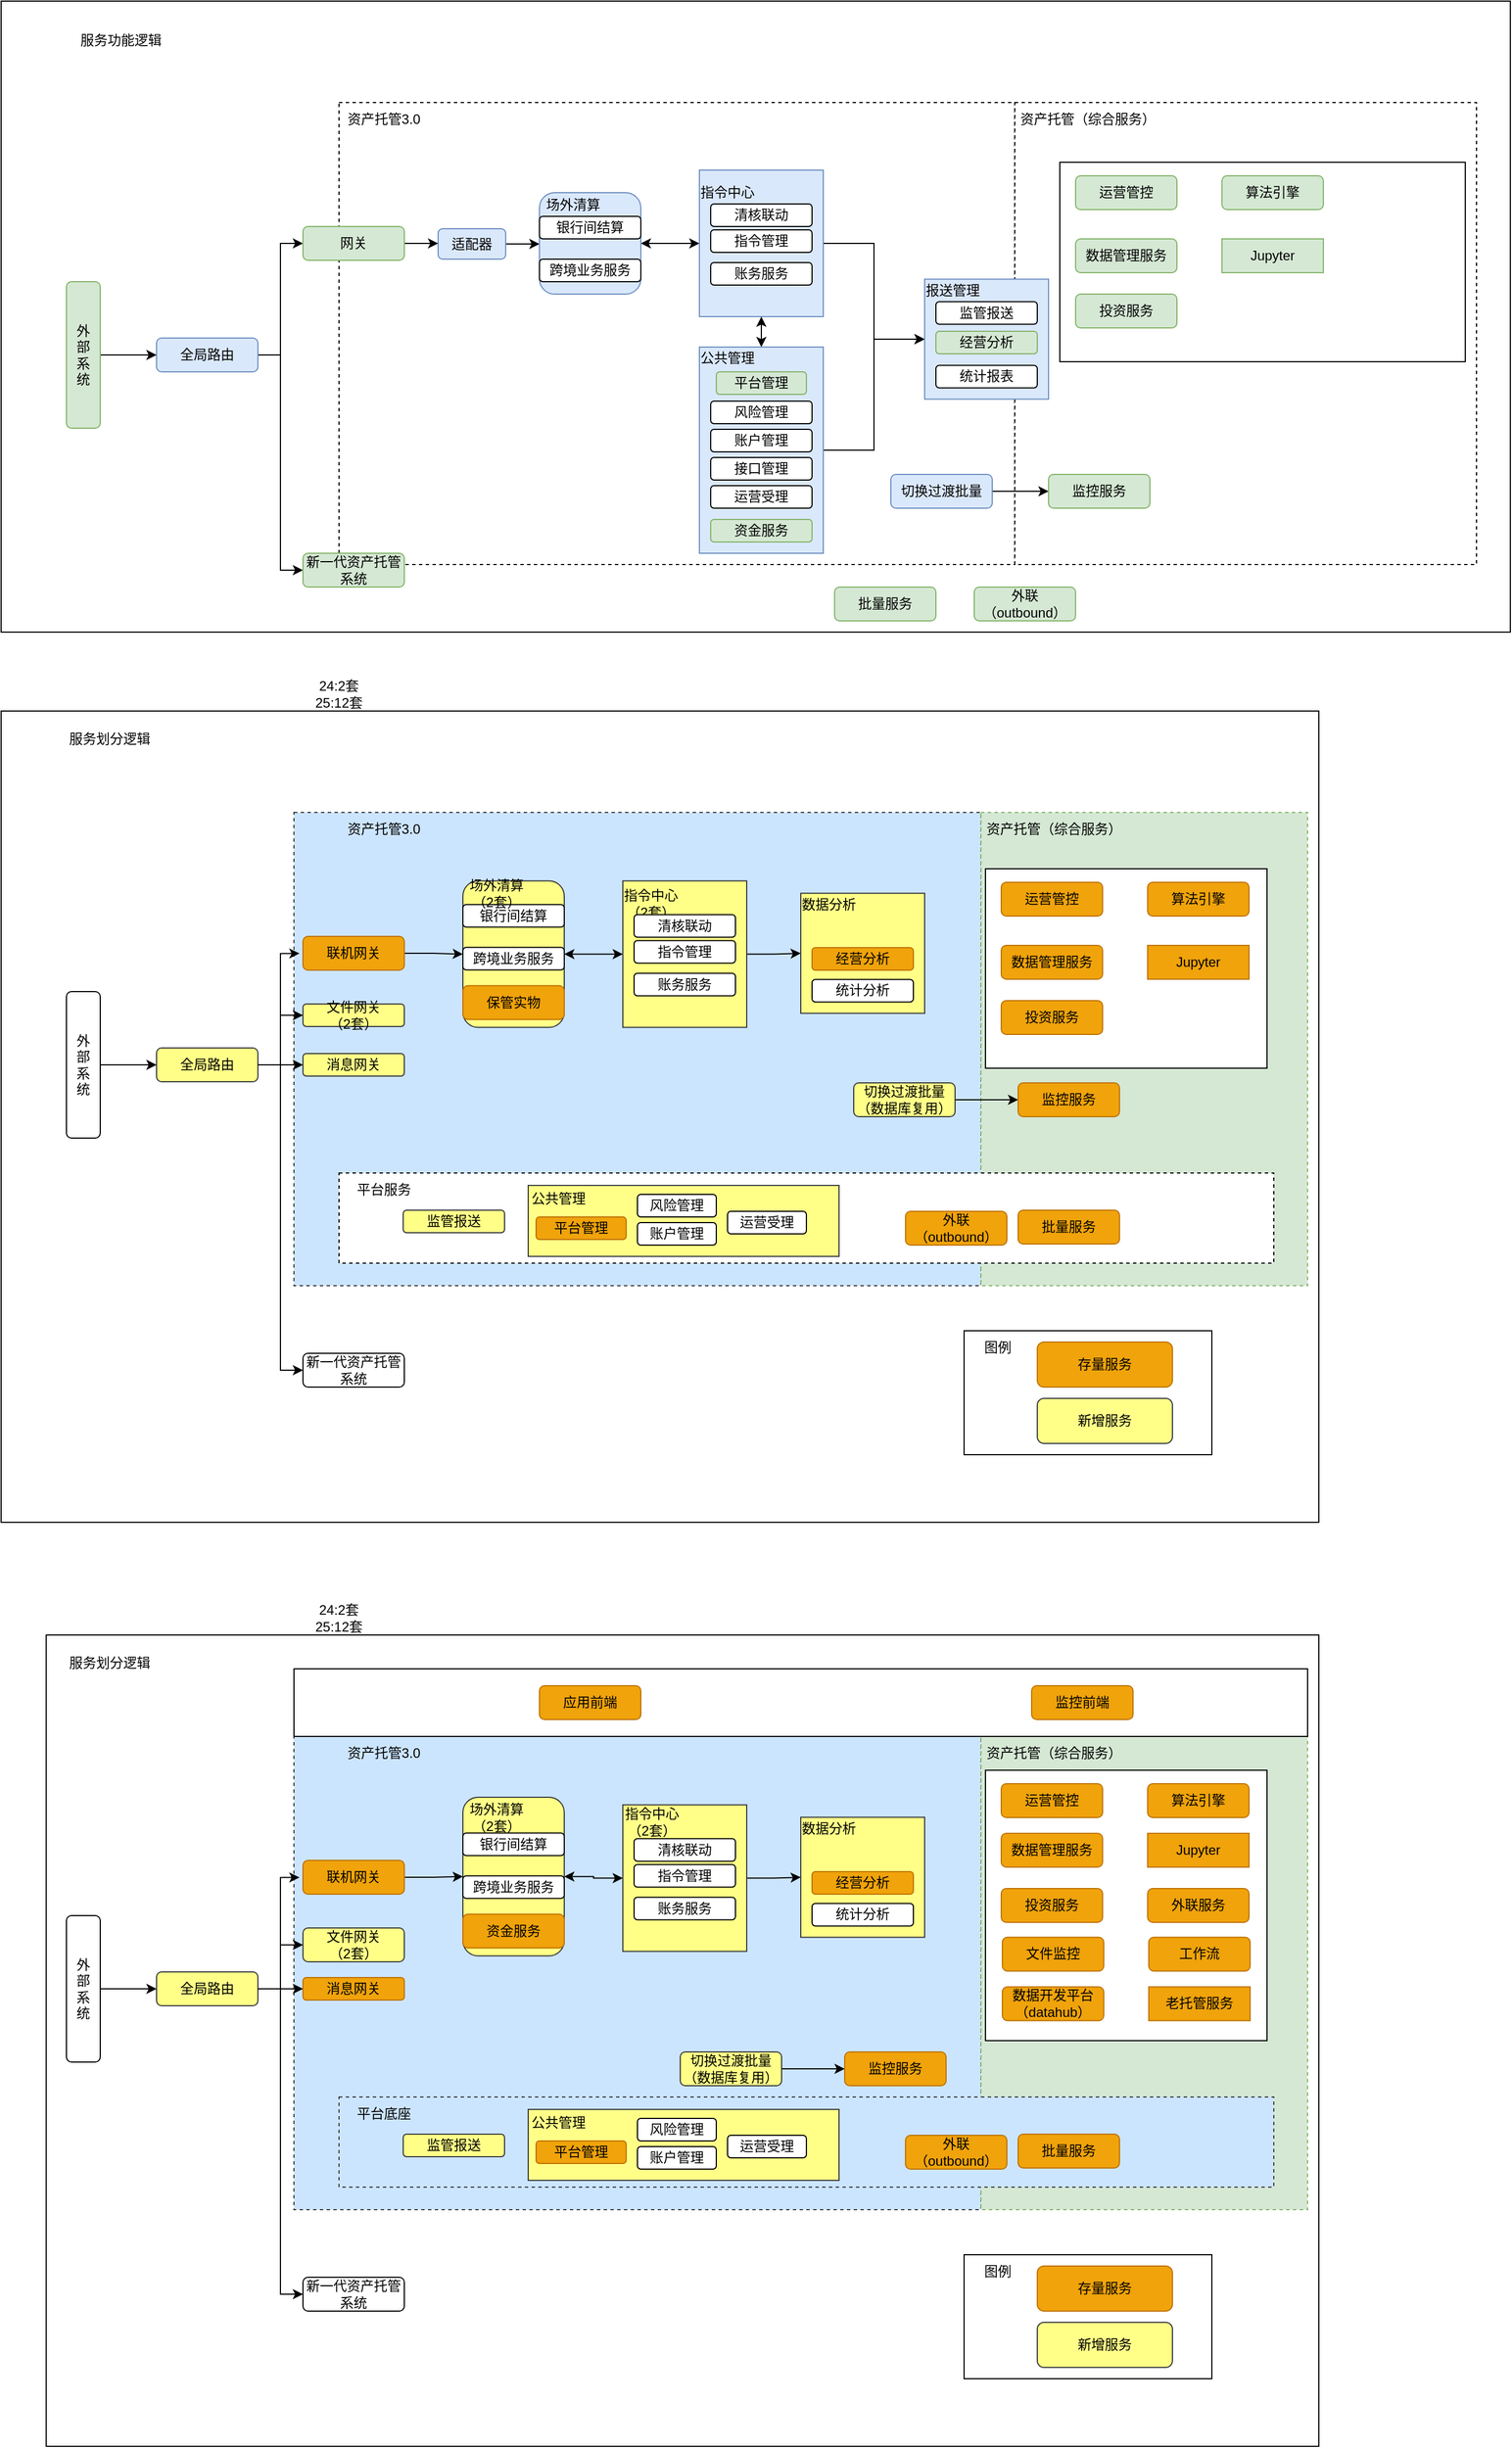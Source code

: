 <mxfile version="25.0.3">
  <diagram name="第 1 页" id="g7veUL_WX-F4NbfNP-a4">
    <mxGraphModel dx="2279" dy="1932" grid="1" gridSize="10" guides="1" tooltips="1" connect="1" arrows="1" fold="1" page="1" pageScale="1" pageWidth="827" pageHeight="1169" math="0" shadow="0">
      <root>
        <mxCell id="0" />
        <mxCell id="1" parent="0" />
        <mxCell id="0Vkvbfkp-Pfh3b7VRJ7F-2" value="" style="rounded=0;whiteSpace=wrap;html=1;" vertex="1" parent="1">
          <mxGeometry x="-160" y="-70" width="1340" height="560" as="geometry" />
        </mxCell>
        <mxCell id="0Vkvbfkp-Pfh3b7VRJ7F-57" style="edgeStyle=orthogonalEdgeStyle;rounded=0;orthogonalLoop=1;jettySize=auto;html=1;exitX=1;exitY=0.5;exitDx=0;exitDy=0;entryX=0;entryY=0.5;entryDx=0;entryDy=0;" edge="1" parent="1" source="0Vkvbfkp-Pfh3b7VRJ7F-50" target="0Vkvbfkp-Pfh3b7VRJ7F-56">
          <mxGeometry relative="1" as="geometry" />
        </mxCell>
        <mxCell id="0Vkvbfkp-Pfh3b7VRJ7F-127" style="edgeStyle=orthogonalEdgeStyle;rounded=0;orthogonalLoop=1;jettySize=auto;html=1;exitX=1;exitY=0.5;exitDx=0;exitDy=0;entryX=0;entryY=0.5;entryDx=0;entryDy=0;" edge="1" parent="1" source="0Vkvbfkp-Pfh3b7VRJ7F-50" target="0Vkvbfkp-Pfh3b7VRJ7F-126">
          <mxGeometry relative="1" as="geometry" />
        </mxCell>
        <mxCell id="0Vkvbfkp-Pfh3b7VRJ7F-50" value="全局路由" style="rounded=1;whiteSpace=wrap;html=1;fillColor=#dae8fc;strokeColor=#6c8ebf;" vertex="1" parent="1">
          <mxGeometry x="-22" y="229" width="90" height="30" as="geometry" />
        </mxCell>
        <mxCell id="0Vkvbfkp-Pfh3b7VRJ7F-54" value="" style="rounded=0;whiteSpace=wrap;html=1;dashed=1;" vertex="1" parent="1">
          <mxGeometry x="140" y="20" width="600" height="410" as="geometry" />
        </mxCell>
        <mxCell id="0Vkvbfkp-Pfh3b7VRJ7F-129" style="edgeStyle=orthogonalEdgeStyle;rounded=0;orthogonalLoop=1;jettySize=auto;html=1;exitX=1;exitY=0.5;exitDx=0;exitDy=0;entryX=0;entryY=0.5;entryDx=0;entryDy=0;" edge="1" parent="1" source="0Vkvbfkp-Pfh3b7VRJ7F-55" target="0Vkvbfkp-Pfh3b7VRJ7F-50">
          <mxGeometry relative="1" as="geometry" />
        </mxCell>
        <mxCell id="0Vkvbfkp-Pfh3b7VRJ7F-55" value="外&lt;div&gt;部&lt;/div&gt;&lt;div&gt;系&lt;/div&gt;&lt;div&gt;统&lt;/div&gt;" style="rounded=1;whiteSpace=wrap;html=1;fillColor=#d5e8d4;strokeColor=#82b366;" vertex="1" parent="1">
          <mxGeometry x="-102" y="179" width="30" height="130" as="geometry" />
        </mxCell>
        <mxCell id="0Vkvbfkp-Pfh3b7VRJ7F-56" value="新一代资产托管系统" style="rounded=1;whiteSpace=wrap;html=1;fillColor=#d5e8d4;strokeColor=#82b366;" vertex="1" parent="1">
          <mxGeometry x="108" y="420" width="90" height="30" as="geometry" />
        </mxCell>
        <mxCell id="0Vkvbfkp-Pfh3b7VRJ7F-88" value="" style="rounded=0;whiteSpace=wrap;html=1;dashed=1;" vertex="1" parent="1">
          <mxGeometry x="740" y="20" width="410" height="410" as="geometry" />
        </mxCell>
        <mxCell id="0Vkvbfkp-Pfh3b7VRJ7F-131" style="edgeStyle=orthogonalEdgeStyle;rounded=0;orthogonalLoop=1;jettySize=auto;html=1;exitX=1;exitY=0.5;exitDx=0;exitDy=0;entryX=0;entryY=0.5;entryDx=0;entryDy=0;" edge="1" parent="1" source="0Vkvbfkp-Pfh3b7VRJ7F-91" target="0Vkvbfkp-Pfh3b7VRJ7F-93">
          <mxGeometry relative="1" as="geometry" />
        </mxCell>
        <mxCell id="0Vkvbfkp-Pfh3b7VRJ7F-91" value="适配器" style="rounded=1;whiteSpace=wrap;html=1;fillColor=#dae8fc;strokeColor=#6c8ebf;" vertex="1" parent="1">
          <mxGeometry x="228" y="132" width="60" height="27" as="geometry" />
        </mxCell>
        <mxCell id="0Vkvbfkp-Pfh3b7VRJ7F-92" style="edgeStyle=orthogonalEdgeStyle;rounded=0;orthogonalLoop=1;jettySize=auto;html=1;exitX=1;exitY=0.5;exitDx=0;exitDy=0;entryX=0;entryY=0.5;entryDx=0;entryDy=0;startArrow=classic;startFill=1;" edge="1" parent="1" source="0Vkvbfkp-Pfh3b7VRJ7F-93" target="0Vkvbfkp-Pfh3b7VRJ7F-95">
          <mxGeometry relative="1" as="geometry" />
        </mxCell>
        <mxCell id="0Vkvbfkp-Pfh3b7VRJ7F-93" value="" style="rounded=1;whiteSpace=wrap;html=1;fillColor=#dae8fc;strokeColor=#6c8ebf;" vertex="1" parent="1">
          <mxGeometry x="318" y="100" width="90" height="90" as="geometry" />
        </mxCell>
        <mxCell id="0Vkvbfkp-Pfh3b7VRJ7F-94" style="edgeStyle=orthogonalEdgeStyle;rounded=0;orthogonalLoop=1;jettySize=auto;html=1;exitX=1;exitY=0.5;exitDx=0;exitDy=0;entryX=0;entryY=0.5;entryDx=0;entryDy=0;" edge="1" parent="1" source="0Vkvbfkp-Pfh3b7VRJ7F-95" target="0Vkvbfkp-Pfh3b7VRJ7F-110">
          <mxGeometry relative="1" as="geometry" />
        </mxCell>
        <mxCell id="0Vkvbfkp-Pfh3b7VRJ7F-95" value="" style="rounded=0;whiteSpace=wrap;html=1;fillColor=#dae8fc;strokeColor=#6c8ebf;" vertex="1" parent="1">
          <mxGeometry x="460" y="80" width="110" height="130" as="geometry" />
        </mxCell>
        <mxCell id="0Vkvbfkp-Pfh3b7VRJ7F-96" value="指令中心" style="text;html=1;align=center;verticalAlign=middle;whiteSpace=wrap;rounded=0;" vertex="1" parent="1">
          <mxGeometry x="460" y="90" width="50" height="20" as="geometry" />
        </mxCell>
        <mxCell id="0Vkvbfkp-Pfh3b7VRJ7F-97" value="&lt;span style=&quot;text-align: left;&quot;&gt;清核联动&lt;/span&gt;" style="rounded=1;whiteSpace=wrap;html=1;" vertex="1" parent="1">
          <mxGeometry x="470" y="110" width="90" height="20" as="geometry" />
        </mxCell>
        <mxCell id="0Vkvbfkp-Pfh3b7VRJ7F-98" value="&lt;span style=&quot;text-align: left;&quot;&gt;指令管理&lt;/span&gt;" style="rounded=1;whiteSpace=wrap;html=1;" vertex="1" parent="1">
          <mxGeometry x="470" y="133" width="90" height="20" as="geometry" />
        </mxCell>
        <mxCell id="0Vkvbfkp-Pfh3b7VRJ7F-99" value="&lt;span style=&quot;text-align: left;&quot;&gt;账务服务&lt;/span&gt;" style="rounded=1;whiteSpace=wrap;html=1;" vertex="1" parent="1">
          <mxGeometry x="470" y="162" width="90" height="20" as="geometry" />
        </mxCell>
        <mxCell id="0Vkvbfkp-Pfh3b7VRJ7F-100" value="&lt;span style=&quot;text-align: left;&quot;&gt;银行间结算&lt;/span&gt;" style="rounded=1;whiteSpace=wrap;html=1;" vertex="1" parent="1">
          <mxGeometry x="318" y="121" width="90" height="20" as="geometry" />
        </mxCell>
        <mxCell id="0Vkvbfkp-Pfh3b7VRJ7F-101" value="&lt;span style=&quot;text-align: left;&quot;&gt;跨境业务服务&lt;/span&gt;" style="rounded=1;whiteSpace=wrap;html=1;" vertex="1" parent="1">
          <mxGeometry x="318" y="159" width="90" height="20" as="geometry" />
        </mxCell>
        <mxCell id="0Vkvbfkp-Pfh3b7VRJ7F-102" style="edgeStyle=orthogonalEdgeStyle;rounded=0;orthogonalLoop=1;jettySize=auto;html=1;exitX=0.5;exitY=0;exitDx=0;exitDy=0;entryX=0.5;entryY=1;entryDx=0;entryDy=0;startArrow=classic;startFill=1;" edge="1" parent="1" source="0Vkvbfkp-Pfh3b7VRJ7F-104" target="0Vkvbfkp-Pfh3b7VRJ7F-95">
          <mxGeometry relative="1" as="geometry" />
        </mxCell>
        <mxCell id="0Vkvbfkp-Pfh3b7VRJ7F-103" style="edgeStyle=orthogonalEdgeStyle;rounded=0;orthogonalLoop=1;jettySize=auto;html=1;exitX=1;exitY=0.5;exitDx=0;exitDy=0;entryX=0;entryY=0.5;entryDx=0;entryDy=0;" edge="1" parent="1" source="0Vkvbfkp-Pfh3b7VRJ7F-104" target="0Vkvbfkp-Pfh3b7VRJ7F-110">
          <mxGeometry relative="1" as="geometry" />
        </mxCell>
        <mxCell id="0Vkvbfkp-Pfh3b7VRJ7F-104" value="" style="rounded=0;whiteSpace=wrap;html=1;fillColor=#dae8fc;strokeColor=#6c8ebf;" vertex="1" parent="1">
          <mxGeometry x="460" y="237" width="110" height="183" as="geometry" />
        </mxCell>
        <mxCell id="0Vkvbfkp-Pfh3b7VRJ7F-105" value="公共管理" style="text;html=1;align=center;verticalAlign=middle;whiteSpace=wrap;rounded=0;" vertex="1" parent="1">
          <mxGeometry x="460" y="237" width="50" height="20" as="geometry" />
        </mxCell>
        <mxCell id="0Vkvbfkp-Pfh3b7VRJ7F-107" value="&lt;span style=&quot;text-align: left;&quot;&gt;风险管理&lt;/span&gt;" style="rounded=1;whiteSpace=wrap;html=1;" vertex="1" parent="1">
          <mxGeometry x="470" y="285" width="90" height="20" as="geometry" />
        </mxCell>
        <mxCell id="0Vkvbfkp-Pfh3b7VRJ7F-108" value="&lt;span style=&quot;text-align: left;&quot;&gt;账户管理&lt;/span&gt;" style="rounded=1;whiteSpace=wrap;html=1;" vertex="1" parent="1">
          <mxGeometry x="470" y="310" width="90" height="20" as="geometry" />
        </mxCell>
        <mxCell id="0Vkvbfkp-Pfh3b7VRJ7F-109" value="&lt;span style=&quot;text-align: left;&quot;&gt;接口管理&lt;/span&gt;" style="rounded=1;whiteSpace=wrap;html=1;" vertex="1" parent="1">
          <mxGeometry x="470" y="335" width="90" height="20" as="geometry" />
        </mxCell>
        <mxCell id="0Vkvbfkp-Pfh3b7VRJ7F-110" value="" style="rounded=0;whiteSpace=wrap;html=1;fillColor=#dae8fc;strokeColor=#6c8ebf;" vertex="1" parent="1">
          <mxGeometry x="660" y="176.75" width="110" height="106.5" as="geometry" />
        </mxCell>
        <mxCell id="0Vkvbfkp-Pfh3b7VRJ7F-111" value="报送管理" style="text;html=1;align=center;verticalAlign=middle;whiteSpace=wrap;rounded=0;" vertex="1" parent="1">
          <mxGeometry x="660" y="176.75" width="50" height="20" as="geometry" />
        </mxCell>
        <mxCell id="0Vkvbfkp-Pfh3b7VRJ7F-112" value="&lt;span style=&quot;text-align: left;&quot;&gt;监管报送&lt;/span&gt;" style="rounded=1;whiteSpace=wrap;html=1;" vertex="1" parent="1">
          <mxGeometry x="670" y="196.75" width="90" height="20" as="geometry" />
        </mxCell>
        <mxCell id="0Vkvbfkp-Pfh3b7VRJ7F-113" value="&lt;div style=&quot;text-align: left;&quot;&gt;经营分析&lt;/div&gt;" style="rounded=1;whiteSpace=wrap;html=1;fillColor=#d5e8d4;strokeColor=#82b366;" vertex="1" parent="1">
          <mxGeometry x="670" y="223" width="90" height="20" as="geometry" />
        </mxCell>
        <mxCell id="0Vkvbfkp-Pfh3b7VRJ7F-156" style="edgeStyle=orthogonalEdgeStyle;rounded=0;orthogonalLoop=1;jettySize=auto;html=1;exitX=1;exitY=0.5;exitDx=0;exitDy=0;entryX=0;entryY=0.5;entryDx=0;entryDy=0;" edge="1" parent="1" source="0Vkvbfkp-Pfh3b7VRJ7F-114" target="0Vkvbfkp-Pfh3b7VRJ7F-152">
          <mxGeometry relative="1" as="geometry" />
        </mxCell>
        <mxCell id="0Vkvbfkp-Pfh3b7VRJ7F-114" value="切换过渡批量" style="rounded=1;whiteSpace=wrap;html=1;fillColor=#dae8fc;strokeColor=#6c8ebf;" vertex="1" parent="1">
          <mxGeometry x="630" y="350" width="90" height="30" as="geometry" />
        </mxCell>
        <mxCell id="0Vkvbfkp-Pfh3b7VRJ7F-115" value="&lt;span style=&quot;text-align: left;&quot;&gt;统计报表&lt;/span&gt;" style="rounded=1;whiteSpace=wrap;html=1;" vertex="1" parent="1">
          <mxGeometry x="670" y="253.25" width="90" height="20" as="geometry" />
        </mxCell>
        <mxCell id="0Vkvbfkp-Pfh3b7VRJ7F-118" value="场外清算" style="text;html=1;align=center;verticalAlign=middle;whiteSpace=wrap;rounded=0;" vertex="1" parent="1">
          <mxGeometry x="318" y="96" width="60" height="30" as="geometry" />
        </mxCell>
        <mxCell id="0Vkvbfkp-Pfh3b7VRJ7F-120" value="资产托管3.0" style="text;html=1;align=center;verticalAlign=middle;whiteSpace=wrap;rounded=0;" vertex="1" parent="1">
          <mxGeometry x="140" y="20" width="80" height="30" as="geometry" />
        </mxCell>
        <mxCell id="0Vkvbfkp-Pfh3b7VRJ7F-121" value="资产托管（综合服务）" style="text;html=1;align=center;verticalAlign=middle;whiteSpace=wrap;rounded=0;" vertex="1" parent="1">
          <mxGeometry x="740" y="20" width="130" height="30" as="geometry" />
        </mxCell>
        <mxCell id="0Vkvbfkp-Pfh3b7VRJ7F-132" style="edgeStyle=orthogonalEdgeStyle;rounded=0;orthogonalLoop=1;jettySize=auto;html=1;exitX=1;exitY=0.5;exitDx=0;exitDy=0;entryX=0;entryY=0.5;entryDx=0;entryDy=0;" edge="1" parent="1" source="0Vkvbfkp-Pfh3b7VRJ7F-126" target="0Vkvbfkp-Pfh3b7VRJ7F-91">
          <mxGeometry relative="1" as="geometry" />
        </mxCell>
        <mxCell id="0Vkvbfkp-Pfh3b7VRJ7F-126" value="网关" style="rounded=1;whiteSpace=wrap;html=1;fillColor=#d5e8d4;strokeColor=#82b366;" vertex="1" parent="1">
          <mxGeometry x="108" y="130" width="90" height="30" as="geometry" />
        </mxCell>
        <mxCell id="0Vkvbfkp-Pfh3b7VRJ7F-134" value="平台管理" style="rounded=1;whiteSpace=wrap;html=1;fillColor=#d5e8d4;strokeColor=#82b366;" vertex="1" parent="1">
          <mxGeometry x="475" y="259" width="80" height="20" as="geometry" />
        </mxCell>
        <mxCell id="0Vkvbfkp-Pfh3b7VRJ7F-142" value="" style="rounded=0;whiteSpace=wrap;html=1;" vertex="1" parent="1">
          <mxGeometry x="780" y="73" width="360" height="177" as="geometry" />
        </mxCell>
        <mxCell id="0Vkvbfkp-Pfh3b7VRJ7F-143" value="运营管控" style="rounded=1;whiteSpace=wrap;html=1;fillColor=#d5e8d4;strokeColor=#82b366;" vertex="1" parent="1">
          <mxGeometry x="794" y="85" width="90" height="30" as="geometry" />
        </mxCell>
        <mxCell id="0Vkvbfkp-Pfh3b7VRJ7F-144" value="数据管理服务" style="rounded=1;whiteSpace=wrap;html=1;fillColor=#d5e8d4;strokeColor=#82b366;" vertex="1" parent="1">
          <mxGeometry x="794" y="141" width="90" height="30" as="geometry" />
        </mxCell>
        <mxCell id="0Vkvbfkp-Pfh3b7VRJ7F-146" value="资金服务" style="rounded=1;whiteSpace=wrap;html=1;fillColor=#d5e8d4;strokeColor=#82b366;" vertex="1" parent="1">
          <mxGeometry x="470" y="390" width="90" height="20" as="geometry" />
        </mxCell>
        <mxCell id="0Vkvbfkp-Pfh3b7VRJ7F-147" value="投资服务" style="rounded=1;whiteSpace=wrap;html=1;fillColor=#d5e8d4;strokeColor=#82b366;" vertex="1" parent="1">
          <mxGeometry x="794" y="190" width="90" height="30" as="geometry" />
        </mxCell>
        <mxCell id="0Vkvbfkp-Pfh3b7VRJ7F-148" value="批量服务" style="rounded=1;whiteSpace=wrap;html=1;fillColor=#d5e8d4;strokeColor=#82b366;" vertex="1" parent="1">
          <mxGeometry x="580" y="450" width="90" height="30" as="geometry" />
        </mxCell>
        <mxCell id="0Vkvbfkp-Pfh3b7VRJ7F-149" value="外联（outbound）" style="rounded=1;whiteSpace=wrap;html=1;fillColor=#d5e8d4;strokeColor=#82b366;" vertex="1" parent="1">
          <mxGeometry x="704" y="450" width="90" height="30" as="geometry" />
        </mxCell>
        <mxCell id="0Vkvbfkp-Pfh3b7VRJ7F-150" value="算法引擎" style="rounded=1;whiteSpace=wrap;html=1;fillColor=#d5e8d4;strokeColor=#82b366;" vertex="1" parent="1">
          <mxGeometry x="924" y="85" width="90" height="30" as="geometry" />
        </mxCell>
        <mxCell id="0Vkvbfkp-Pfh3b7VRJ7F-151" value="Jupyter" style="rounded=1;whiteSpace=wrap;html=1;fillColor=#d5e8d4;strokeColor=#82b366;arcSize=0;" vertex="1" parent="1">
          <mxGeometry x="924" y="141" width="90" height="30" as="geometry" />
        </mxCell>
        <mxCell id="0Vkvbfkp-Pfh3b7VRJ7F-152" value="监控服务" style="rounded=1;whiteSpace=wrap;html=1;fillColor=#d5e8d4;strokeColor=#82b366;" vertex="1" parent="1">
          <mxGeometry x="770" y="350" width="90" height="30" as="geometry" />
        </mxCell>
        <mxCell id="0Vkvbfkp-Pfh3b7VRJ7F-155" value="&lt;span style=&quot;text-align: left;&quot;&gt;运营受理&lt;/span&gt;" style="rounded=1;whiteSpace=wrap;html=1;" vertex="1" parent="1">
          <mxGeometry x="470" y="360" width="90" height="20" as="geometry" />
        </mxCell>
        <mxCell id="0Vkvbfkp-Pfh3b7VRJ7F-158" value="&lt;meta charset=&quot;utf-8&quot;&gt;&lt;span style=&quot;color: rgb(0, 0, 0); font-family: Helvetica; font-size: 12px; font-style: normal; font-variant-ligatures: normal; font-variant-caps: normal; font-weight: 400; letter-spacing: normal; orphans: 2; text-align: center; text-indent: 0px; text-transform: none; widows: 2; word-spacing: 0px; -webkit-text-stroke-width: 0px; white-space: normal; background-color: rgb(251, 251, 251); text-decoration-thickness: initial; text-decoration-style: initial; text-decoration-color: initial; display: inline !important; float: none;&quot;&gt;服务功能逻辑&lt;/span&gt;" style="rounded=0;whiteSpace=wrap;html=1;" vertex="1" parent="1">
          <mxGeometry x="-160" y="560" width="1170" height="720" as="geometry" />
        </mxCell>
        <mxCell id="0Vkvbfkp-Pfh3b7VRJ7F-159" style="edgeStyle=orthogonalEdgeStyle;rounded=0;orthogonalLoop=1;jettySize=auto;html=1;exitX=1;exitY=0.5;exitDx=0;exitDy=0;entryX=0;entryY=0.5;entryDx=0;entryDy=0;" edge="1" parent="1" source="0Vkvbfkp-Pfh3b7VRJ7F-161" target="0Vkvbfkp-Pfh3b7VRJ7F-165">
          <mxGeometry relative="1" as="geometry" />
        </mxCell>
        <mxCell id="0Vkvbfkp-Pfh3b7VRJ7F-161" value="全局路由" style="rounded=1;whiteSpace=wrap;html=1;fillColor=#ffff88;strokeColor=#36393d;" vertex="1" parent="1">
          <mxGeometry x="-22" y="859" width="90" height="30" as="geometry" />
        </mxCell>
        <mxCell id="0Vkvbfkp-Pfh3b7VRJ7F-162" value="" style="rounded=0;whiteSpace=wrap;html=1;dashed=1;fillColor=#cce5ff;strokeColor=#36393d;" vertex="1" parent="1">
          <mxGeometry x="100" y="650" width="610" height="420" as="geometry" />
        </mxCell>
        <mxCell id="0Vkvbfkp-Pfh3b7VRJ7F-163" style="edgeStyle=orthogonalEdgeStyle;rounded=0;orthogonalLoop=1;jettySize=auto;html=1;exitX=1;exitY=0.5;exitDx=0;exitDy=0;entryX=0;entryY=0.5;entryDx=0;entryDy=0;" edge="1" parent="1" source="0Vkvbfkp-Pfh3b7VRJ7F-164" target="0Vkvbfkp-Pfh3b7VRJ7F-161">
          <mxGeometry relative="1" as="geometry" />
        </mxCell>
        <mxCell id="0Vkvbfkp-Pfh3b7VRJ7F-164" value="外&lt;div&gt;部&lt;/div&gt;&lt;div&gt;系&lt;/div&gt;&lt;div&gt;统&lt;/div&gt;" style="rounded=1;whiteSpace=wrap;html=1;" vertex="1" parent="1">
          <mxGeometry x="-102" y="809" width="30" height="130" as="geometry" />
        </mxCell>
        <mxCell id="0Vkvbfkp-Pfh3b7VRJ7F-165" value="新一代资产托管系统" style="rounded=1;whiteSpace=wrap;html=1;" vertex="1" parent="1">
          <mxGeometry x="108" y="1130" width="90" height="30" as="geometry" />
        </mxCell>
        <mxCell id="0Vkvbfkp-Pfh3b7VRJ7F-166" value="" style="rounded=0;whiteSpace=wrap;html=1;dashed=1;fillColor=#d5e8d4;strokeColor=#82b366;" vertex="1" parent="1">
          <mxGeometry x="710" y="650" width="290" height="420" as="geometry" />
        </mxCell>
        <mxCell id="0Vkvbfkp-Pfh3b7VRJ7F-169" style="edgeStyle=orthogonalEdgeStyle;rounded=0;orthogonalLoop=1;jettySize=auto;html=1;exitX=1;exitY=0.5;exitDx=0;exitDy=0;entryX=0;entryY=0.5;entryDx=0;entryDy=0;startArrow=classic;startFill=1;" edge="1" parent="1" source="0Vkvbfkp-Pfh3b7VRJ7F-170" target="0Vkvbfkp-Pfh3b7VRJ7F-172">
          <mxGeometry relative="1" as="geometry" />
        </mxCell>
        <mxCell id="0Vkvbfkp-Pfh3b7VRJ7F-170" value="" style="rounded=1;whiteSpace=wrap;html=1;fillColor=#ffff88;strokeColor=#36393d;" vertex="1" parent="1">
          <mxGeometry x="250" y="710.75" width="90" height="130" as="geometry" />
        </mxCell>
        <mxCell id="0Vkvbfkp-Pfh3b7VRJ7F-171" style="edgeStyle=orthogonalEdgeStyle;rounded=0;orthogonalLoop=1;jettySize=auto;html=1;exitX=1;exitY=0.5;exitDx=0;exitDy=0;entryX=0;entryY=0.5;entryDx=0;entryDy=0;" edge="1" parent="1" source="0Vkvbfkp-Pfh3b7VRJ7F-172" target="0Vkvbfkp-Pfh3b7VRJ7F-186">
          <mxGeometry relative="1" as="geometry" />
        </mxCell>
        <mxCell id="0Vkvbfkp-Pfh3b7VRJ7F-172" value="" style="rounded=0;whiteSpace=wrap;html=1;fillColor=#ffff88;strokeColor=#36393d;" vertex="1" parent="1">
          <mxGeometry x="392" y="710.75" width="110" height="130" as="geometry" />
        </mxCell>
        <mxCell id="0Vkvbfkp-Pfh3b7VRJ7F-173" value="指令中心（2套）" style="text;html=1;align=center;verticalAlign=middle;whiteSpace=wrap;rounded=0;" vertex="1" parent="1">
          <mxGeometry x="392" y="720.75" width="50" height="20" as="geometry" />
        </mxCell>
        <mxCell id="0Vkvbfkp-Pfh3b7VRJ7F-174" value="&lt;span style=&quot;text-align: left;&quot;&gt;清核联动&lt;/span&gt;" style="rounded=1;whiteSpace=wrap;html=1;" vertex="1" parent="1">
          <mxGeometry x="402" y="740.75" width="90" height="20" as="geometry" />
        </mxCell>
        <mxCell id="0Vkvbfkp-Pfh3b7VRJ7F-175" value="&lt;span style=&quot;text-align: left;&quot;&gt;指令管理&lt;/span&gt;" style="rounded=1;whiteSpace=wrap;html=1;" vertex="1" parent="1">
          <mxGeometry x="402" y="763.75" width="90" height="20" as="geometry" />
        </mxCell>
        <mxCell id="0Vkvbfkp-Pfh3b7VRJ7F-176" value="&lt;span style=&quot;text-align: left;&quot;&gt;账务服务&lt;/span&gt;" style="rounded=1;whiteSpace=wrap;html=1;" vertex="1" parent="1">
          <mxGeometry x="402" y="792.75" width="90" height="20" as="geometry" />
        </mxCell>
        <mxCell id="0Vkvbfkp-Pfh3b7VRJ7F-177" value="&lt;span style=&quot;text-align: left;&quot;&gt;银行间结算&lt;/span&gt;" style="rounded=1;whiteSpace=wrap;html=1;" vertex="1" parent="1">
          <mxGeometry x="250" y="731.75" width="90" height="20" as="geometry" />
        </mxCell>
        <mxCell id="0Vkvbfkp-Pfh3b7VRJ7F-178" value="&lt;span style=&quot;text-align: left;&quot;&gt;跨境业务服务&lt;/span&gt;" style="rounded=1;whiteSpace=wrap;html=1;" vertex="1" parent="1">
          <mxGeometry x="250" y="769.75" width="90" height="20" as="geometry" />
        </mxCell>
        <mxCell id="0Vkvbfkp-Pfh3b7VRJ7F-185" value="&lt;span style=&quot;text-align: left; background-color: initial;&quot;&gt;文件网关&lt;/span&gt;&lt;div&gt;&lt;span style=&quot;text-align: left; background-color: initial;&quot;&gt;（2套）&lt;/span&gt;&lt;/div&gt;" style="rounded=1;whiteSpace=wrap;html=1;fillColor=#ffff88;strokeColor=#36393d;" vertex="1" parent="1">
          <mxGeometry x="108" y="820" width="90" height="20" as="geometry" />
        </mxCell>
        <mxCell id="0Vkvbfkp-Pfh3b7VRJ7F-186" value="" style="rounded=0;whiteSpace=wrap;html=1;fillColor=#ffff88;strokeColor=#36393d;" vertex="1" parent="1">
          <mxGeometry x="550" y="721.75" width="110" height="106.5" as="geometry" />
        </mxCell>
        <mxCell id="0Vkvbfkp-Pfh3b7VRJ7F-187" value="数据分析" style="text;html=1;align=center;verticalAlign=middle;whiteSpace=wrap;rounded=0;" vertex="1" parent="1">
          <mxGeometry x="550" y="721.75" width="50" height="20" as="geometry" />
        </mxCell>
        <mxCell id="0Vkvbfkp-Pfh3b7VRJ7F-189" value="&lt;div style=&quot;text-align: left;&quot;&gt;经营分析&lt;/div&gt;" style="rounded=1;whiteSpace=wrap;html=1;fillColor=#f0a30a;strokeColor=#BD7000;fontColor=#000000;" vertex="1" parent="1">
          <mxGeometry x="560" y="770" width="90" height="20" as="geometry" />
        </mxCell>
        <mxCell id="0Vkvbfkp-Pfh3b7VRJ7F-190" style="edgeStyle=orthogonalEdgeStyle;rounded=0;orthogonalLoop=1;jettySize=auto;html=1;exitX=1;exitY=0.5;exitDx=0;exitDy=0;entryX=0;entryY=0.5;entryDx=0;entryDy=0;" edge="1" parent="1" source="0Vkvbfkp-Pfh3b7VRJ7F-191" target="0Vkvbfkp-Pfh3b7VRJ7F-208">
          <mxGeometry relative="1" as="geometry" />
        </mxCell>
        <mxCell id="0Vkvbfkp-Pfh3b7VRJ7F-191" value="切换过渡批量&lt;div&gt;（数据库复用）&lt;/div&gt;" style="rounded=1;whiteSpace=wrap;html=1;fillColor=#ffff88;strokeColor=#36393d;" vertex="1" parent="1">
          <mxGeometry x="597" y="890" width="90" height="30" as="geometry" />
        </mxCell>
        <mxCell id="0Vkvbfkp-Pfh3b7VRJ7F-192" value="&lt;span style=&quot;text-align: left;&quot;&gt;统计分析&lt;/span&gt;" style="rounded=1;whiteSpace=wrap;html=1;" vertex="1" parent="1">
          <mxGeometry x="560" y="798.25" width="90" height="20" as="geometry" />
        </mxCell>
        <mxCell id="0Vkvbfkp-Pfh3b7VRJ7F-193" value="场外清算（2套）" style="text;html=1;align=center;verticalAlign=middle;whiteSpace=wrap;rounded=0;" vertex="1" parent="1">
          <mxGeometry x="250" y="706.75" width="60" height="30" as="geometry" />
        </mxCell>
        <mxCell id="0Vkvbfkp-Pfh3b7VRJ7F-194" value="资产托管3.0" style="text;html=1;align=center;verticalAlign=middle;whiteSpace=wrap;rounded=0;" vertex="1" parent="1">
          <mxGeometry x="140" y="650" width="80" height="30" as="geometry" />
        </mxCell>
        <mxCell id="0Vkvbfkp-Pfh3b7VRJ7F-195" value="资产托管（综合服务）" style="text;html=1;align=center;verticalAlign=middle;whiteSpace=wrap;rounded=0;" vertex="1" parent="1">
          <mxGeometry x="710" y="650" width="130" height="30" as="geometry" />
        </mxCell>
        <mxCell id="0Vkvbfkp-Pfh3b7VRJ7F-196" style="edgeStyle=orthogonalEdgeStyle;rounded=0;orthogonalLoop=1;jettySize=auto;html=1;exitX=1;exitY=0.5;exitDx=0;exitDy=0;entryX=0;entryY=0.5;entryDx=0;entryDy=0;" edge="1" parent="1" source="0Vkvbfkp-Pfh3b7VRJ7F-197" target="0Vkvbfkp-Pfh3b7VRJ7F-170">
          <mxGeometry relative="1" as="geometry">
            <mxPoint x="228" y="775.5" as="targetPoint" />
          </mxGeometry>
        </mxCell>
        <mxCell id="0Vkvbfkp-Pfh3b7VRJ7F-197" value="联机网关" style="rounded=1;whiteSpace=wrap;html=1;fillColor=#f0a30a;strokeColor=#BD7000;fontColor=#000000;" vertex="1" parent="1">
          <mxGeometry x="108" y="760" width="90" height="30" as="geometry" />
        </mxCell>
        <mxCell id="0Vkvbfkp-Pfh3b7VRJ7F-199" value="" style="rounded=0;whiteSpace=wrap;html=1;" vertex="1" parent="1">
          <mxGeometry x="714" y="700" width="250" height="177" as="geometry" />
        </mxCell>
        <mxCell id="0Vkvbfkp-Pfh3b7VRJ7F-200" value="运营管控" style="rounded=1;whiteSpace=wrap;html=1;fillColor=#f0a30a;strokeColor=#BD7000;fontColor=#000000;" vertex="1" parent="1">
          <mxGeometry x="728" y="712" width="90" height="30" as="geometry" />
        </mxCell>
        <mxCell id="0Vkvbfkp-Pfh3b7VRJ7F-201" value="数据管理服务" style="rounded=1;whiteSpace=wrap;html=1;fillColor=#f0a30a;strokeColor=#BD7000;fontColor=#000000;" vertex="1" parent="1">
          <mxGeometry x="728" y="768" width="90" height="30" as="geometry" />
        </mxCell>
        <mxCell id="0Vkvbfkp-Pfh3b7VRJ7F-202" value="&lt;div&gt;保管&lt;span style=&quot;background-color: initial;&quot;&gt;实物&lt;/span&gt;&lt;/div&gt;" style="rounded=1;whiteSpace=wrap;html=1;fillColor=#f0a30a;strokeColor=#BD7000;fontColor=#000000;" vertex="1" parent="1">
          <mxGeometry x="250" y="803.75" width="90" height="30" as="geometry" />
        </mxCell>
        <mxCell id="0Vkvbfkp-Pfh3b7VRJ7F-203" value="投资服务" style="rounded=1;whiteSpace=wrap;html=1;fillColor=#f0a30a;strokeColor=#BD7000;fontColor=#000000;" vertex="1" parent="1">
          <mxGeometry x="728" y="817" width="90" height="30" as="geometry" />
        </mxCell>
        <mxCell id="0Vkvbfkp-Pfh3b7VRJ7F-206" value="算法引擎" style="rounded=1;whiteSpace=wrap;html=1;fillColor=#f0a30a;strokeColor=#BD7000;fontColor=#000000;" vertex="1" parent="1">
          <mxGeometry x="858" y="712" width="90" height="30" as="geometry" />
        </mxCell>
        <mxCell id="0Vkvbfkp-Pfh3b7VRJ7F-207" value="Jupyter" style="rounded=1;whiteSpace=wrap;html=1;fillColor=#f0a30a;strokeColor=#BD7000;arcSize=0;fontColor=#000000;" vertex="1" parent="1">
          <mxGeometry x="858" y="768" width="90" height="30" as="geometry" />
        </mxCell>
        <mxCell id="0Vkvbfkp-Pfh3b7VRJ7F-208" value="监控服务" style="rounded=1;whiteSpace=wrap;html=1;fillColor=#f0a30a;strokeColor=#BD7000;fontColor=#000000;" vertex="1" parent="1">
          <mxGeometry x="743" y="890" width="90" height="30" as="geometry" />
        </mxCell>
        <mxCell id="0Vkvbfkp-Pfh3b7VRJ7F-210" value="&lt;span style=&quot;text-align: left; background-color: initial;&quot;&gt;消息网关&lt;/span&gt;" style="rounded=1;whiteSpace=wrap;html=1;fillColor=#ffff88;strokeColor=#36393d;" vertex="1" parent="1">
          <mxGeometry x="108" y="864" width="90" height="20" as="geometry" />
        </mxCell>
        <mxCell id="0Vkvbfkp-Pfh3b7VRJ7F-211" value="24:2套&lt;div&gt;25:12套&lt;/div&gt;" style="text;html=1;align=center;verticalAlign=middle;whiteSpace=wrap;rounded=0;" vertex="1" parent="1">
          <mxGeometry x="110" y="530" width="60" height="30" as="geometry" />
        </mxCell>
        <mxCell id="0Vkvbfkp-Pfh3b7VRJ7F-213" value="服务功能逻辑" style="text;html=1;align=center;verticalAlign=middle;whiteSpace=wrap;rounded=0;" vertex="1" parent="1">
          <mxGeometry x="-117" y="-50" width="127" height="30" as="geometry" />
        </mxCell>
        <mxCell id="0Vkvbfkp-Pfh3b7VRJ7F-214" value="服务划分逻辑" style="text;html=1;align=center;verticalAlign=middle;whiteSpace=wrap;rounded=0;" vertex="1" parent="1">
          <mxGeometry x="-127" y="570" width="127" height="30" as="geometry" />
        </mxCell>
        <mxCell id="0Vkvbfkp-Pfh3b7VRJ7F-215" value="" style="rounded=0;whiteSpace=wrap;html=1;" vertex="1" parent="1">
          <mxGeometry x="695" y="1110" width="220" height="110" as="geometry" />
        </mxCell>
        <mxCell id="0Vkvbfkp-Pfh3b7VRJ7F-216" value="存量服务" style="rounded=1;whiteSpace=wrap;html=1;fillColor=#f0a30a;strokeColor=#BD7000;fontColor=#000000;" vertex="1" parent="1">
          <mxGeometry x="760" y="1120" width="120" height="40" as="geometry" />
        </mxCell>
        <mxCell id="0Vkvbfkp-Pfh3b7VRJ7F-217" value="新增服务" style="rounded=1;whiteSpace=wrap;html=1;fillColor=#ffff88;strokeColor=#36393d;" vertex="1" parent="1">
          <mxGeometry x="760" y="1170" width="120" height="40" as="geometry" />
        </mxCell>
        <mxCell id="0Vkvbfkp-Pfh3b7VRJ7F-218" value="图例" style="text;html=1;align=center;verticalAlign=middle;whiteSpace=wrap;rounded=0;" vertex="1" parent="1">
          <mxGeometry x="695" y="1110" width="60" height="30" as="geometry" />
        </mxCell>
        <mxCell id="0Vkvbfkp-Pfh3b7VRJ7F-225" style="edgeStyle=orthogonalEdgeStyle;rounded=0;orthogonalLoop=1;jettySize=auto;html=1;exitX=1;exitY=0.5;exitDx=0;exitDy=0;entryX=0.008;entryY=0.298;entryDx=0;entryDy=0;entryPerimeter=0;" edge="1" parent="1" source="0Vkvbfkp-Pfh3b7VRJ7F-161" target="0Vkvbfkp-Pfh3b7VRJ7F-162">
          <mxGeometry relative="1" as="geometry">
            <Array as="points">
              <mxPoint x="88" y="874" />
              <mxPoint x="88" y="775" />
            </Array>
          </mxGeometry>
        </mxCell>
        <mxCell id="0Vkvbfkp-Pfh3b7VRJ7F-226" style="edgeStyle=orthogonalEdgeStyle;rounded=0;orthogonalLoop=1;jettySize=auto;html=1;exitX=1;exitY=0.5;exitDx=0;exitDy=0;entryX=0;entryY=0.5;entryDx=0;entryDy=0;shadow=0;" edge="1" parent="1" source="0Vkvbfkp-Pfh3b7VRJ7F-161" target="0Vkvbfkp-Pfh3b7VRJ7F-185">
          <mxGeometry relative="1" as="geometry" />
        </mxCell>
        <mxCell id="0Vkvbfkp-Pfh3b7VRJ7F-227" style="edgeStyle=orthogonalEdgeStyle;rounded=0;orthogonalLoop=1;jettySize=auto;html=1;exitX=1;exitY=0.5;exitDx=0;exitDy=0;entryX=0;entryY=0.5;entryDx=0;entryDy=0;" edge="1" parent="1" source="0Vkvbfkp-Pfh3b7VRJ7F-161" target="0Vkvbfkp-Pfh3b7VRJ7F-210">
          <mxGeometry relative="1" as="geometry" />
        </mxCell>
        <mxCell id="0Vkvbfkp-Pfh3b7VRJ7F-229" value="" style="rounded=0;whiteSpace=wrap;html=1;dashed=1;" vertex="1" parent="1">
          <mxGeometry x="140" y="970" width="830" height="80" as="geometry" />
        </mxCell>
        <mxCell id="0Vkvbfkp-Pfh3b7VRJ7F-230" value="" style="rounded=0;whiteSpace=wrap;html=1;fillColor=#ffff88;strokeColor=#36393d;" vertex="1" parent="1">
          <mxGeometry x="308" y="981" width="276" height="63" as="geometry" />
        </mxCell>
        <mxCell id="0Vkvbfkp-Pfh3b7VRJ7F-231" value="公共管理" style="text;html=1;align=center;verticalAlign=middle;whiteSpace=wrap;rounded=0;" vertex="1" parent="1">
          <mxGeometry x="310" y="983" width="50" height="20" as="geometry" />
        </mxCell>
        <mxCell id="0Vkvbfkp-Pfh3b7VRJ7F-232" value="&lt;span style=&quot;text-align: left;&quot;&gt;风险管理&lt;/span&gt;" style="rounded=1;whiteSpace=wrap;html=1;" vertex="1" parent="1">
          <mxGeometry x="405" y="989" width="70" height="20" as="geometry" />
        </mxCell>
        <mxCell id="0Vkvbfkp-Pfh3b7VRJ7F-233" value="&lt;span style=&quot;text-align: left;&quot;&gt;账户管理&lt;/span&gt;" style="rounded=1;whiteSpace=wrap;html=1;" vertex="1" parent="1">
          <mxGeometry x="405" y="1014" width="70" height="20" as="geometry" />
        </mxCell>
        <mxCell id="0Vkvbfkp-Pfh3b7VRJ7F-234" value="&lt;span style=&quot;text-align: left;&quot;&gt;监管报送&lt;/span&gt;" style="rounded=1;whiteSpace=wrap;html=1;fillColor=#ffff88;strokeColor=#36393d;" vertex="1" parent="1">
          <mxGeometry x="197" y="1003" width="90" height="20" as="geometry" />
        </mxCell>
        <mxCell id="0Vkvbfkp-Pfh3b7VRJ7F-235" value="平台管理" style="rounded=1;whiteSpace=wrap;html=1;fillColor=#f0a30a;strokeColor=#BD7000;fontColor=#000000;" vertex="1" parent="1">
          <mxGeometry x="315" y="1009" width="80" height="20" as="geometry" />
        </mxCell>
        <mxCell id="0Vkvbfkp-Pfh3b7VRJ7F-236" value="批量服务" style="rounded=1;whiteSpace=wrap;html=1;fillColor=#f0a30a;strokeColor=#BD7000;fontColor=#000000;" vertex="1" parent="1">
          <mxGeometry x="743" y="1003" width="90" height="30" as="geometry" />
        </mxCell>
        <mxCell id="0Vkvbfkp-Pfh3b7VRJ7F-237" value="外联（outbound）" style="rounded=1;whiteSpace=wrap;html=1;fillColor=#f0a30a;strokeColor=#BD7000;fontColor=#000000;" vertex="1" parent="1">
          <mxGeometry x="643" y="1004" width="90" height="30" as="geometry" />
        </mxCell>
        <mxCell id="0Vkvbfkp-Pfh3b7VRJ7F-238" value="&lt;span style=&quot;text-align: left;&quot;&gt;运营受理&lt;/span&gt;" style="rounded=1;whiteSpace=wrap;html=1;" vertex="1" parent="1">
          <mxGeometry x="485" y="1004" width="70" height="20" as="geometry" />
        </mxCell>
        <mxCell id="0Vkvbfkp-Pfh3b7VRJ7F-239" value="平台服务" style="text;html=1;align=center;verticalAlign=middle;whiteSpace=wrap;rounded=0;" vertex="1" parent="1">
          <mxGeometry x="140" y="970" width="80" height="30" as="geometry" />
        </mxCell>
        <mxCell id="0Vkvbfkp-Pfh3b7VRJ7F-240" value="&lt;meta charset=&quot;utf-8&quot;&gt;&lt;span style=&quot;color: rgb(0, 0, 0); font-family: Helvetica; font-size: 12px; font-style: normal; font-variant-ligatures: normal; font-variant-caps: normal; font-weight: 400; letter-spacing: normal; orphans: 2; text-align: center; text-indent: 0px; text-transform: none; widows: 2; word-spacing: 0px; -webkit-text-stroke-width: 0px; white-space: normal; background-color: rgb(251, 251, 251); text-decoration-thickness: initial; text-decoration-style: initial; text-decoration-color: initial; display: inline !important; float: none;&quot;&gt;服务功能逻辑&lt;/span&gt;" style="rounded=0;whiteSpace=wrap;html=1;" vertex="1" parent="1">
          <mxGeometry x="-120" y="1380" width="1130" height="720" as="geometry" />
        </mxCell>
        <mxCell id="0Vkvbfkp-Pfh3b7VRJ7F-241" style="edgeStyle=orthogonalEdgeStyle;rounded=0;orthogonalLoop=1;jettySize=auto;html=1;exitX=1;exitY=0.5;exitDx=0;exitDy=0;entryX=0;entryY=0.5;entryDx=0;entryDy=0;" edge="1" parent="1" source="0Vkvbfkp-Pfh3b7VRJ7F-242" target="0Vkvbfkp-Pfh3b7VRJ7F-246">
          <mxGeometry relative="1" as="geometry" />
        </mxCell>
        <mxCell id="0Vkvbfkp-Pfh3b7VRJ7F-242" value="全局路由" style="rounded=1;whiteSpace=wrap;html=1;fillColor=#ffff88;strokeColor=#36393d;" vertex="1" parent="1">
          <mxGeometry x="-22" y="1679" width="90" height="30" as="geometry" />
        </mxCell>
        <mxCell id="0Vkvbfkp-Pfh3b7VRJ7F-243" value="" style="rounded=0;whiteSpace=wrap;html=1;dashed=1;fillColor=#cce5ff;strokeColor=#36393d;" vertex="1" parent="1">
          <mxGeometry x="100" y="1470" width="610" height="420" as="geometry" />
        </mxCell>
        <mxCell id="0Vkvbfkp-Pfh3b7VRJ7F-244" style="edgeStyle=orthogonalEdgeStyle;rounded=0;orthogonalLoop=1;jettySize=auto;html=1;exitX=1;exitY=0.5;exitDx=0;exitDy=0;entryX=0;entryY=0.5;entryDx=0;entryDy=0;" edge="1" parent="1" source="0Vkvbfkp-Pfh3b7VRJ7F-245" target="0Vkvbfkp-Pfh3b7VRJ7F-242">
          <mxGeometry relative="1" as="geometry" />
        </mxCell>
        <mxCell id="0Vkvbfkp-Pfh3b7VRJ7F-245" value="外&lt;div&gt;部&lt;/div&gt;&lt;div&gt;系&lt;/div&gt;&lt;div&gt;统&lt;/div&gt;" style="rounded=1;whiteSpace=wrap;html=1;" vertex="1" parent="1">
          <mxGeometry x="-102" y="1629" width="30" height="130" as="geometry" />
        </mxCell>
        <mxCell id="0Vkvbfkp-Pfh3b7VRJ7F-246" value="新一代资产托管系统" style="rounded=1;whiteSpace=wrap;html=1;" vertex="1" parent="1">
          <mxGeometry x="108" y="1950" width="90" height="30" as="geometry" />
        </mxCell>
        <mxCell id="0Vkvbfkp-Pfh3b7VRJ7F-247" value="" style="rounded=0;whiteSpace=wrap;html=1;dashed=1;fillColor=#d5e8d4;strokeColor=#82b366;" vertex="1" parent="1">
          <mxGeometry x="710" y="1470" width="290" height="420" as="geometry" />
        </mxCell>
        <mxCell id="0Vkvbfkp-Pfh3b7VRJ7F-248" style="edgeStyle=orthogonalEdgeStyle;rounded=0;orthogonalLoop=1;jettySize=auto;html=1;exitX=1;exitY=0.5;exitDx=0;exitDy=0;entryX=0;entryY=0.5;entryDx=0;entryDy=0;startArrow=classic;startFill=1;" edge="1" parent="1" source="0Vkvbfkp-Pfh3b7VRJ7F-249" target="0Vkvbfkp-Pfh3b7VRJ7F-251">
          <mxGeometry relative="1" as="geometry" />
        </mxCell>
        <mxCell id="0Vkvbfkp-Pfh3b7VRJ7F-249" value="" style="rounded=1;whiteSpace=wrap;html=1;fillColor=#ffff88;strokeColor=#36393d;" vertex="1" parent="1">
          <mxGeometry x="250" y="1524" width="90" height="140.75" as="geometry" />
        </mxCell>
        <mxCell id="0Vkvbfkp-Pfh3b7VRJ7F-250" style="edgeStyle=orthogonalEdgeStyle;rounded=0;orthogonalLoop=1;jettySize=auto;html=1;exitX=1;exitY=0.5;exitDx=0;exitDy=0;entryX=0;entryY=0.5;entryDx=0;entryDy=0;" edge="1" parent="1" source="0Vkvbfkp-Pfh3b7VRJ7F-251" target="0Vkvbfkp-Pfh3b7VRJ7F-259">
          <mxGeometry relative="1" as="geometry" />
        </mxCell>
        <mxCell id="0Vkvbfkp-Pfh3b7VRJ7F-251" value="" style="rounded=0;whiteSpace=wrap;html=1;fillColor=#ffff88;strokeColor=#36393d;" vertex="1" parent="1">
          <mxGeometry x="392" y="1530.75" width="110" height="130" as="geometry" />
        </mxCell>
        <mxCell id="0Vkvbfkp-Pfh3b7VRJ7F-252" value="指令中心（2套）" style="text;html=1;align=center;verticalAlign=middle;whiteSpace=wrap;rounded=0;" vertex="1" parent="1">
          <mxGeometry x="393" y="1535.75" width="50" height="20" as="geometry" />
        </mxCell>
        <mxCell id="0Vkvbfkp-Pfh3b7VRJ7F-253" value="&lt;span style=&quot;text-align: left;&quot;&gt;清核联动&lt;/span&gt;" style="rounded=1;whiteSpace=wrap;html=1;" vertex="1" parent="1">
          <mxGeometry x="402" y="1560.75" width="90" height="20" as="geometry" />
        </mxCell>
        <mxCell id="0Vkvbfkp-Pfh3b7VRJ7F-254" value="&lt;span style=&quot;text-align: left;&quot;&gt;指令管理&lt;/span&gt;" style="rounded=1;whiteSpace=wrap;html=1;" vertex="1" parent="1">
          <mxGeometry x="402" y="1583.75" width="90" height="20" as="geometry" />
        </mxCell>
        <mxCell id="0Vkvbfkp-Pfh3b7VRJ7F-255" value="&lt;span style=&quot;text-align: left;&quot;&gt;账务服务&lt;/span&gt;" style="rounded=1;whiteSpace=wrap;html=1;" vertex="1" parent="1">
          <mxGeometry x="402" y="1612.75" width="90" height="20" as="geometry" />
        </mxCell>
        <mxCell id="0Vkvbfkp-Pfh3b7VRJ7F-256" value="&lt;span style=&quot;text-align: left;&quot;&gt;银行间结算&lt;/span&gt;" style="rounded=1;whiteSpace=wrap;html=1;" vertex="1" parent="1">
          <mxGeometry x="250" y="1555.75" width="90" height="20" as="geometry" />
        </mxCell>
        <mxCell id="0Vkvbfkp-Pfh3b7VRJ7F-257" value="&lt;span style=&quot;text-align: left;&quot;&gt;跨境业务服务&lt;/span&gt;" style="rounded=1;whiteSpace=wrap;html=1;" vertex="1" parent="1">
          <mxGeometry x="250" y="1593.75" width="90" height="20" as="geometry" />
        </mxCell>
        <mxCell id="0Vkvbfkp-Pfh3b7VRJ7F-258" value="&lt;span style=&quot;text-align: left; background-color: initial;&quot;&gt;文件网关&lt;/span&gt;&lt;div&gt;&lt;span style=&quot;text-align: left; background-color: initial;&quot;&gt;（2套）&lt;/span&gt;&lt;/div&gt;" style="rounded=1;whiteSpace=wrap;html=1;fillColor=#ffff88;strokeColor=#36393d;" vertex="1" parent="1">
          <mxGeometry x="108" y="1640" width="90" height="30" as="geometry" />
        </mxCell>
        <mxCell id="0Vkvbfkp-Pfh3b7VRJ7F-259" value="" style="rounded=0;whiteSpace=wrap;html=1;fillColor=#ffff88;strokeColor=#36393d;" vertex="1" parent="1">
          <mxGeometry x="550" y="1541.75" width="110" height="106.5" as="geometry" />
        </mxCell>
        <mxCell id="0Vkvbfkp-Pfh3b7VRJ7F-260" value="数据分析" style="text;html=1;align=center;verticalAlign=middle;whiteSpace=wrap;rounded=0;" vertex="1" parent="1">
          <mxGeometry x="550" y="1541.75" width="50" height="20" as="geometry" />
        </mxCell>
        <mxCell id="0Vkvbfkp-Pfh3b7VRJ7F-261" value="&lt;div style=&quot;text-align: left;&quot;&gt;经营分析&lt;/div&gt;" style="rounded=1;whiteSpace=wrap;html=1;fillColor=#f0a30a;strokeColor=#BD7000;fontColor=#000000;" vertex="1" parent="1">
          <mxGeometry x="560" y="1590" width="90" height="20" as="geometry" />
        </mxCell>
        <mxCell id="0Vkvbfkp-Pfh3b7VRJ7F-262" style="edgeStyle=orthogonalEdgeStyle;rounded=0;orthogonalLoop=1;jettySize=auto;html=1;exitX=1;exitY=0.5;exitDx=0;exitDy=0;entryX=0;entryY=0.5;entryDx=0;entryDy=0;" edge="1" parent="1" source="0Vkvbfkp-Pfh3b7VRJ7F-263" target="0Vkvbfkp-Pfh3b7VRJ7F-277">
          <mxGeometry relative="1" as="geometry" />
        </mxCell>
        <mxCell id="0Vkvbfkp-Pfh3b7VRJ7F-263" value="切换过渡批量&lt;div&gt;（数据库复用）&lt;/div&gt;" style="rounded=1;whiteSpace=wrap;html=1;fillColor=#ffff88;strokeColor=#36393d;" vertex="1" parent="1">
          <mxGeometry x="443" y="1750" width="90" height="30" as="geometry" />
        </mxCell>
        <mxCell id="0Vkvbfkp-Pfh3b7VRJ7F-264" value="&lt;span style=&quot;text-align: left;&quot;&gt;统计分析&lt;/span&gt;" style="rounded=1;whiteSpace=wrap;html=1;" vertex="1" parent="1">
          <mxGeometry x="560" y="1618.25" width="90" height="20" as="geometry" />
        </mxCell>
        <mxCell id="0Vkvbfkp-Pfh3b7VRJ7F-265" value="场外清算（2套）" style="text;html=1;align=center;verticalAlign=middle;whiteSpace=wrap;rounded=0;" vertex="1" parent="1">
          <mxGeometry x="250" y="1526.75" width="60" height="30" as="geometry" />
        </mxCell>
        <mxCell id="0Vkvbfkp-Pfh3b7VRJ7F-266" value="资产托管3.0" style="text;html=1;align=center;verticalAlign=middle;whiteSpace=wrap;rounded=0;" vertex="1" parent="1">
          <mxGeometry x="140" y="1470" width="80" height="30" as="geometry" />
        </mxCell>
        <mxCell id="0Vkvbfkp-Pfh3b7VRJ7F-267" value="资产托管（综合服务）" style="text;html=1;align=center;verticalAlign=middle;whiteSpace=wrap;rounded=0;" vertex="1" parent="1">
          <mxGeometry x="710" y="1470" width="130" height="30" as="geometry" />
        </mxCell>
        <mxCell id="0Vkvbfkp-Pfh3b7VRJ7F-268" style="edgeStyle=orthogonalEdgeStyle;rounded=0;orthogonalLoop=1;jettySize=auto;html=1;exitX=1;exitY=0.5;exitDx=0;exitDy=0;entryX=0;entryY=0.5;entryDx=0;entryDy=0;" edge="1" parent="1" source="0Vkvbfkp-Pfh3b7VRJ7F-269" target="0Vkvbfkp-Pfh3b7VRJ7F-249">
          <mxGeometry relative="1" as="geometry">
            <mxPoint x="228" y="1595.5" as="targetPoint" />
          </mxGeometry>
        </mxCell>
        <mxCell id="0Vkvbfkp-Pfh3b7VRJ7F-269" value="联机网关" style="rounded=1;whiteSpace=wrap;html=1;fillColor=#f0a30a;strokeColor=#BD7000;fontColor=#000000;" vertex="1" parent="1">
          <mxGeometry x="108" y="1580" width="90" height="30" as="geometry" />
        </mxCell>
        <mxCell id="0Vkvbfkp-Pfh3b7VRJ7F-270" value="" style="rounded=0;whiteSpace=wrap;html=1;" vertex="1" parent="1">
          <mxGeometry x="714" y="1500" width="250" height="240" as="geometry" />
        </mxCell>
        <mxCell id="0Vkvbfkp-Pfh3b7VRJ7F-271" value="运营管控" style="rounded=1;whiteSpace=wrap;html=1;fillColor=#f0a30a;strokeColor=#BD7000;fontColor=#000000;" vertex="1" parent="1">
          <mxGeometry x="728" y="1512" width="90" height="30" as="geometry" />
        </mxCell>
        <mxCell id="0Vkvbfkp-Pfh3b7VRJ7F-272" value="数据管理服务" style="rounded=1;whiteSpace=wrap;html=1;fillColor=#f0a30a;strokeColor=#BD7000;fontColor=#000000;" vertex="1" parent="1">
          <mxGeometry x="728" y="1556" width="90" height="30" as="geometry" />
        </mxCell>
        <mxCell id="0Vkvbfkp-Pfh3b7VRJ7F-273" value="&lt;div&gt;资金服务&lt;/div&gt;" style="rounded=1;whiteSpace=wrap;html=1;fillColor=#f0a30a;strokeColor=#BD7000;fontColor=#000000;" vertex="1" parent="1">
          <mxGeometry x="250" y="1627.75" width="90" height="30" as="geometry" />
        </mxCell>
        <mxCell id="0Vkvbfkp-Pfh3b7VRJ7F-274" value="投资服务" style="rounded=1;whiteSpace=wrap;html=1;fillColor=#f0a30a;strokeColor=#BD7000;fontColor=#000000;" vertex="1" parent="1">
          <mxGeometry x="728" y="1605" width="90" height="30" as="geometry" />
        </mxCell>
        <mxCell id="0Vkvbfkp-Pfh3b7VRJ7F-275" value="算法引擎" style="rounded=1;whiteSpace=wrap;html=1;fillColor=#f0a30a;strokeColor=#BD7000;fontColor=#000000;" vertex="1" parent="1">
          <mxGeometry x="858" y="1512" width="90" height="30" as="geometry" />
        </mxCell>
        <mxCell id="0Vkvbfkp-Pfh3b7VRJ7F-276" value="Jupyter" style="rounded=1;whiteSpace=wrap;html=1;fillColor=#f0a30a;strokeColor=#BD7000;arcSize=0;fontColor=#000000;" vertex="1" parent="1">
          <mxGeometry x="858" y="1556" width="90" height="30" as="geometry" />
        </mxCell>
        <mxCell id="0Vkvbfkp-Pfh3b7VRJ7F-277" value="监控服务" style="rounded=1;whiteSpace=wrap;html=1;fillColor=#f0a30a;strokeColor=#BD7000;fontColor=#000000;" vertex="1" parent="1">
          <mxGeometry x="589" y="1750" width="90" height="30" as="geometry" />
        </mxCell>
        <mxCell id="0Vkvbfkp-Pfh3b7VRJ7F-278" value="&lt;span style=&quot;text-align: left; background-color: initial;&quot;&gt;消息网关&lt;/span&gt;" style="rounded=1;whiteSpace=wrap;html=1;fillColor=#f0a30a;strokeColor=#BD7000;fontColor=#000000;" vertex="1" parent="1">
          <mxGeometry x="108" y="1684" width="90" height="20" as="geometry" />
        </mxCell>
        <mxCell id="0Vkvbfkp-Pfh3b7VRJ7F-279" value="24:2套&lt;div&gt;25:12套&lt;/div&gt;" style="text;html=1;align=center;verticalAlign=middle;whiteSpace=wrap;rounded=0;" vertex="1" parent="1">
          <mxGeometry x="110" y="1350" width="60" height="30" as="geometry" />
        </mxCell>
        <mxCell id="0Vkvbfkp-Pfh3b7VRJ7F-280" value="服务划分逻辑" style="text;html=1;align=center;verticalAlign=middle;whiteSpace=wrap;rounded=0;" vertex="1" parent="1">
          <mxGeometry x="-127" y="1390" width="127" height="30" as="geometry" />
        </mxCell>
        <mxCell id="0Vkvbfkp-Pfh3b7VRJ7F-281" value="" style="rounded=0;whiteSpace=wrap;html=1;" vertex="1" parent="1">
          <mxGeometry x="695" y="1930" width="220" height="110" as="geometry" />
        </mxCell>
        <mxCell id="0Vkvbfkp-Pfh3b7VRJ7F-282" value="存量服务" style="rounded=1;whiteSpace=wrap;html=1;fillColor=#f0a30a;strokeColor=#BD7000;fontColor=#000000;" vertex="1" parent="1">
          <mxGeometry x="760" y="1940" width="120" height="40" as="geometry" />
        </mxCell>
        <mxCell id="0Vkvbfkp-Pfh3b7VRJ7F-283" value="新增服务" style="rounded=1;whiteSpace=wrap;html=1;fillColor=#ffff88;strokeColor=#36393d;" vertex="1" parent="1">
          <mxGeometry x="760" y="1990" width="120" height="40" as="geometry" />
        </mxCell>
        <mxCell id="0Vkvbfkp-Pfh3b7VRJ7F-284" value="图例" style="text;html=1;align=center;verticalAlign=middle;whiteSpace=wrap;rounded=0;" vertex="1" parent="1">
          <mxGeometry x="695" y="1930" width="60" height="30" as="geometry" />
        </mxCell>
        <mxCell id="0Vkvbfkp-Pfh3b7VRJ7F-285" style="edgeStyle=orthogonalEdgeStyle;rounded=0;orthogonalLoop=1;jettySize=auto;html=1;exitX=1;exitY=0.5;exitDx=0;exitDy=0;entryX=0.008;entryY=0.298;entryDx=0;entryDy=0;entryPerimeter=0;" edge="1" parent="1" source="0Vkvbfkp-Pfh3b7VRJ7F-242" target="0Vkvbfkp-Pfh3b7VRJ7F-243">
          <mxGeometry relative="1" as="geometry">
            <Array as="points">
              <mxPoint x="88" y="1694" />
              <mxPoint x="88" y="1595" />
            </Array>
          </mxGeometry>
        </mxCell>
        <mxCell id="0Vkvbfkp-Pfh3b7VRJ7F-286" style="edgeStyle=orthogonalEdgeStyle;rounded=0;orthogonalLoop=1;jettySize=auto;html=1;exitX=1;exitY=0.5;exitDx=0;exitDy=0;entryX=0;entryY=0.5;entryDx=0;entryDy=0;shadow=0;" edge="1" parent="1" source="0Vkvbfkp-Pfh3b7VRJ7F-242" target="0Vkvbfkp-Pfh3b7VRJ7F-258">
          <mxGeometry relative="1" as="geometry" />
        </mxCell>
        <mxCell id="0Vkvbfkp-Pfh3b7VRJ7F-287" style="edgeStyle=orthogonalEdgeStyle;rounded=0;orthogonalLoop=1;jettySize=auto;html=1;exitX=1;exitY=0.5;exitDx=0;exitDy=0;entryX=0;entryY=0.5;entryDx=0;entryDy=0;" edge="1" parent="1" source="0Vkvbfkp-Pfh3b7VRJ7F-242" target="0Vkvbfkp-Pfh3b7VRJ7F-278">
          <mxGeometry relative="1" as="geometry" />
        </mxCell>
        <mxCell id="0Vkvbfkp-Pfh3b7VRJ7F-288" value="" style="rounded=0;whiteSpace=wrap;html=1;dashed=1;fillColor=#cce5ff;strokeColor=#36393d;" vertex="1" parent="1">
          <mxGeometry x="140" y="1790" width="830" height="80" as="geometry" />
        </mxCell>
        <mxCell id="0Vkvbfkp-Pfh3b7VRJ7F-289" value="" style="rounded=0;whiteSpace=wrap;html=1;fillColor=#ffff88;strokeColor=#36393d;" vertex="1" parent="1">
          <mxGeometry x="308" y="1801" width="276" height="63" as="geometry" />
        </mxCell>
        <mxCell id="0Vkvbfkp-Pfh3b7VRJ7F-290" value="公共管理" style="text;html=1;align=center;verticalAlign=middle;whiteSpace=wrap;rounded=0;" vertex="1" parent="1">
          <mxGeometry x="310" y="1803" width="50" height="20" as="geometry" />
        </mxCell>
        <mxCell id="0Vkvbfkp-Pfh3b7VRJ7F-291" value="&lt;span style=&quot;text-align: left;&quot;&gt;风险管理&lt;/span&gt;" style="rounded=1;whiteSpace=wrap;html=1;" vertex="1" parent="1">
          <mxGeometry x="405" y="1809" width="70" height="20" as="geometry" />
        </mxCell>
        <mxCell id="0Vkvbfkp-Pfh3b7VRJ7F-292" value="&lt;span style=&quot;text-align: left;&quot;&gt;账户管理&lt;/span&gt;" style="rounded=1;whiteSpace=wrap;html=1;" vertex="1" parent="1">
          <mxGeometry x="405" y="1834" width="70" height="20" as="geometry" />
        </mxCell>
        <mxCell id="0Vkvbfkp-Pfh3b7VRJ7F-293" value="&lt;span style=&quot;text-align: left;&quot;&gt;监管报送&lt;/span&gt;" style="rounded=1;whiteSpace=wrap;html=1;fillColor=#ffff88;strokeColor=#36393d;" vertex="1" parent="1">
          <mxGeometry x="197" y="1823" width="90" height="20" as="geometry" />
        </mxCell>
        <mxCell id="0Vkvbfkp-Pfh3b7VRJ7F-294" value="平台管理" style="rounded=1;whiteSpace=wrap;html=1;fillColor=#f0a30a;strokeColor=#BD7000;fontColor=#000000;" vertex="1" parent="1">
          <mxGeometry x="315" y="1829" width="80" height="20" as="geometry" />
        </mxCell>
        <mxCell id="0Vkvbfkp-Pfh3b7VRJ7F-295" value="批量服务" style="rounded=1;whiteSpace=wrap;html=1;fillColor=#f0a30a;strokeColor=#BD7000;fontColor=#000000;" vertex="1" parent="1">
          <mxGeometry x="743" y="1823" width="90" height="30" as="geometry" />
        </mxCell>
        <mxCell id="0Vkvbfkp-Pfh3b7VRJ7F-296" value="外联（outbound）" style="rounded=1;whiteSpace=wrap;html=1;fillColor=#f0a30a;strokeColor=#BD7000;fontColor=#000000;" vertex="1" parent="1">
          <mxGeometry x="643" y="1824" width="90" height="30" as="geometry" />
        </mxCell>
        <mxCell id="0Vkvbfkp-Pfh3b7VRJ7F-297" value="&lt;span style=&quot;text-align: left;&quot;&gt;运营受理&lt;/span&gt;" style="rounded=1;whiteSpace=wrap;html=1;" vertex="1" parent="1">
          <mxGeometry x="485" y="1824" width="70" height="20" as="geometry" />
        </mxCell>
        <mxCell id="0Vkvbfkp-Pfh3b7VRJ7F-298" value="平台底座" style="text;html=1;align=center;verticalAlign=middle;whiteSpace=wrap;rounded=0;" vertex="1" parent="1">
          <mxGeometry x="140" y="1790" width="80" height="30" as="geometry" />
        </mxCell>
        <mxCell id="0Vkvbfkp-Pfh3b7VRJ7F-300" value="外联服务" style="rounded=1;whiteSpace=wrap;html=1;fillColor=#f0a30a;strokeColor=#BD7000;fontColor=#000000;" vertex="1" parent="1">
          <mxGeometry x="858" y="1605" width="90" height="30" as="geometry" />
        </mxCell>
        <mxCell id="0Vkvbfkp-Pfh3b7VRJ7F-303" value="文件监控" style="rounded=1;whiteSpace=wrap;html=1;fillColor=#f0a30a;strokeColor=#BD7000;fontColor=#000000;" vertex="1" parent="1">
          <mxGeometry x="729" y="1648.25" width="90" height="30" as="geometry" />
        </mxCell>
        <mxCell id="0Vkvbfkp-Pfh3b7VRJ7F-304" value="数据开发平台&lt;br&gt;（datahub）" style="rounded=1;whiteSpace=wrap;html=1;fillColor=#f0a30a;strokeColor=#BD7000;fontColor=#000000;" vertex="1" parent="1">
          <mxGeometry x="729" y="1692.25" width="90" height="30" as="geometry" />
        </mxCell>
        <mxCell id="0Vkvbfkp-Pfh3b7VRJ7F-306" value="工作流" style="rounded=1;whiteSpace=wrap;html=1;fillColor=#f0a30a;strokeColor=#BD7000;fontColor=#000000;" vertex="1" parent="1">
          <mxGeometry x="859" y="1648.25" width="90" height="30" as="geometry" />
        </mxCell>
        <mxCell id="0Vkvbfkp-Pfh3b7VRJ7F-307" value="老托管服务" style="rounded=1;whiteSpace=wrap;html=1;fillColor=#f0a30a;strokeColor=#BD7000;arcSize=0;fontColor=#000000;" vertex="1" parent="1">
          <mxGeometry x="859" y="1692.25" width="90" height="30" as="geometry" />
        </mxCell>
        <mxCell id="0Vkvbfkp-Pfh3b7VRJ7F-312" value="" style="rounded=0;whiteSpace=wrap;html=1;" vertex="1" parent="1">
          <mxGeometry x="100" y="1410" width="900" height="60" as="geometry" />
        </mxCell>
        <mxCell id="0Vkvbfkp-Pfh3b7VRJ7F-313" value="监控前端" style="rounded=1;whiteSpace=wrap;html=1;fillColor=#f0a30a;strokeColor=#BD7000;fontColor=#000000;" vertex="1" parent="1">
          <mxGeometry x="755" y="1425" width="90" height="30" as="geometry" />
        </mxCell>
        <mxCell id="0Vkvbfkp-Pfh3b7VRJ7F-314" value="应用前端" style="rounded=1;whiteSpace=wrap;html=1;fillColor=#f0a30a;strokeColor=#BD7000;fontColor=#000000;" vertex="1" parent="1">
          <mxGeometry x="318" y="1425" width="90" height="30" as="geometry" />
        </mxCell>
      </root>
    </mxGraphModel>
  </diagram>
</mxfile>

